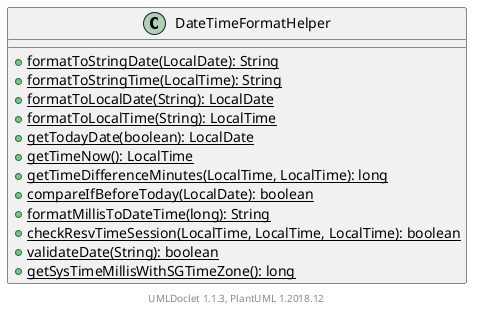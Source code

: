 @startuml

    class DateTimeFormatHelper {
        {static} +formatToStringDate(LocalDate): String
        {static} +formatToStringTime(LocalTime): String
        {static} +formatToLocalDate(String): LocalDate
        {static} +formatToLocalTime(String): LocalTime
        {static} +getTodayDate(boolean): LocalDate
        {static} +getTimeNow(): LocalTime
        {static} +getTimeDifferenceMinutes(LocalTime, LocalTime): long
        {static} +compareIfBeforeToday(LocalDate): boolean
        {static} +formatMillisToDateTime(long): String
        {static} +checkResvTimeSession(LocalTime, LocalTime, LocalTime): boolean
        {static} +validateDate(String): boolean
        {static} +getSysTimeMillisWithSGTimeZone(): long
    }


    center footer UMLDoclet 1.1.3, PlantUML 1.2018.12
@enduml
